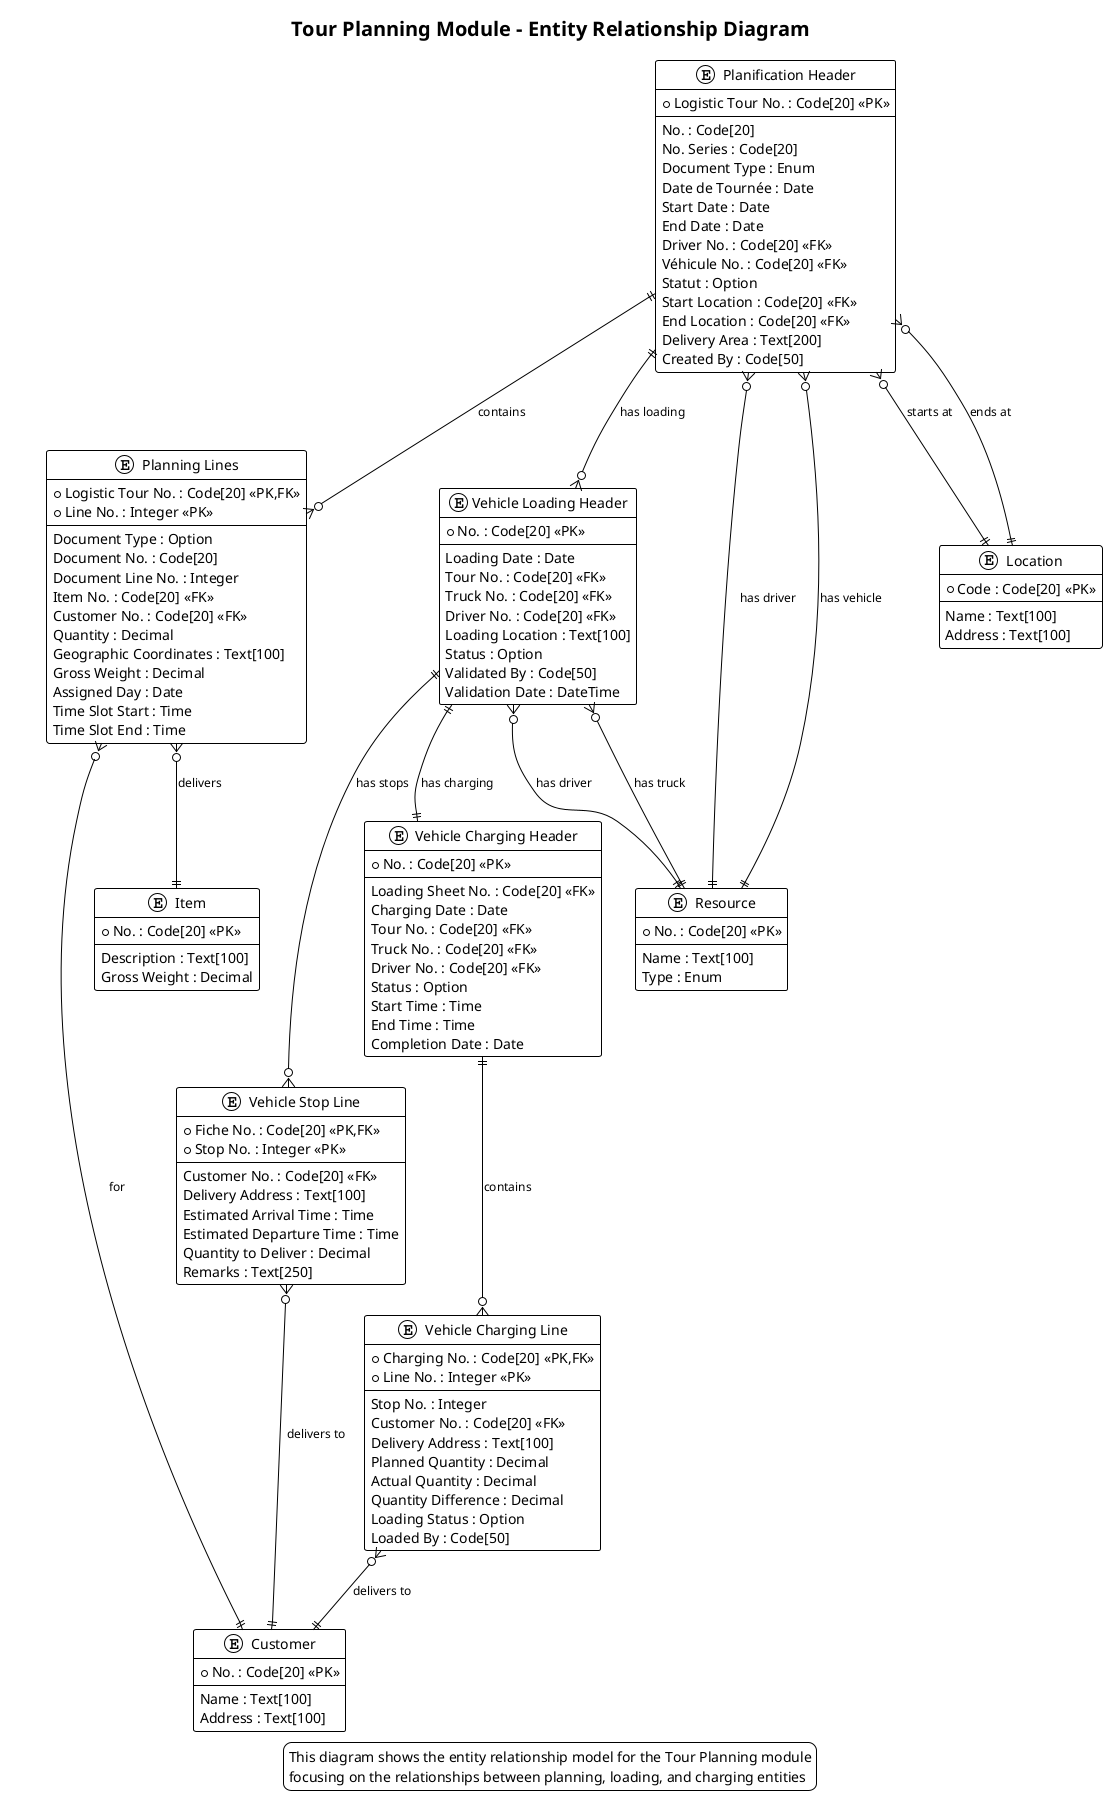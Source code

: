 @startuml Tour Planning ER Diagram
!theme plain
skinparam pageFormat A4
skinparam pageOrientation portrait
skinparam entityFontSize 14
skinparam arrowFontSize 12
skinparam titleFontSize 20
skinparam legendFontSize 14

title Tour Planning Module - Entity Relationship Diagram

entity "Planification Header" as PlanHeader {
  * Logistic Tour No. : Code[20] <<PK>>
  --
  No. : Code[20]
  No. Series : Code[20]
  Document Type : Enum
  Date de Tournée : Date
  Start Date : Date
  End Date : Date
  Driver No. : Code[20] <<FK>>
  Véhicule No. : Code[20] <<FK>>
  Statut : Option
  Start Location : Code[20] <<FK>>
  End Location : Code[20] <<FK>>
  Delivery Area : Text[200]
  Created By : Code[50]
}

entity "Planning Lines" as PlanLine {
  * Logistic Tour No. : Code[20] <<PK,FK>>
  * Line No. : Integer <<PK>>
  --
  Document Type : Option
  Document No. : Code[20]
  Document Line No. : Integer
  Item No. : Code[20] <<FK>>
  Customer No. : Code[20] <<FK>>
  Quantity : Decimal
  Geographic Coordinates : Text[100]
  Gross Weight : Decimal
  Assigned Day : Date
  Time Slot Start : Time
  Time Slot End : Time
}

entity "Vehicle Loading Header" as LoadHeader {
  * No. : Code[20] <<PK>>
  --
  Loading Date : Date
  Tour No. : Code[20] <<FK>>
  Truck No. : Code[20] <<FK>>
  Driver No. : Code[20] <<FK>>
  Loading Location : Text[100]
  Status : Option
  Validated By : Code[50]
  Validation Date : DateTime
}

entity "Vehicle Stop Line" as StopLine {
  * Fiche No. : Code[20] <<PK,FK>>
  * Stop No. : Integer <<PK>>
  --
  Customer No. : Code[20] <<FK>>
  Delivery Address : Text[100]
  Estimated Arrival Time : Time
  Estimated Departure Time : Time
  Quantity to Deliver : Decimal
  Remarks : Text[250]
}

entity "Vehicle Charging Header" as ChargeHeader {
  * No. : Code[20] <<PK>>
  --
  Loading Sheet No. : Code[20] <<FK>>
  Charging Date : Date
  Tour No. : Code[20] <<FK>>
  Truck No. : Code[20] <<FK>>
  Driver No. : Code[20] <<FK>>
  Status : Option
  Start Time : Time
  End Time : Time
  Completion Date : Date
}

entity "Vehicle Charging Line" as ChargeLine {
  * Charging No. : Code[20] <<PK,FK>>
  * Line No. : Integer <<PK>>
  --
  Stop No. : Integer
  Customer No. : Code[20] <<FK>>
  Delivery Address : Text[100]
  Planned Quantity : Decimal
  Actual Quantity : Decimal
  Quantity Difference : Decimal
  Loading Status : Option
  Loaded By : Code[50]
}

entity "Resource" as Resource {
  * No. : Code[20] <<PK>>
  --
  Name : Text[100]
  Type : Enum
}

entity "Customer" as Customer {
  * No. : Code[20] <<PK>>
  --
  Name : Text[100]
  Address : Text[100]
}

entity "Item" as Item {
  * No. : Code[20] <<PK>>
  --
  Description : Text[100]
  Gross Weight : Decimal
}

entity "Location" as Location {
  * Code : Code[20] <<PK>>
  --
  Name : Text[100]
  Address : Text[100]
}

PlanHeader ||--o{ PlanLine : "contains"
PlanHeader ||--o{ LoadHeader : "has loading"
LoadHeader ||--o{ StopLine : "has stops"
LoadHeader ||--|| ChargeHeader : "has charging"
ChargeHeader ||--o{ ChargeLine : "contains"
PlanHeader }o--|| Resource : "has driver"
PlanHeader }o--|| Resource : "has vehicle"
LoadHeader }o--|| Resource : "has driver"
LoadHeader }o--|| Resource : "has truck"
PlanLine }o--|| Customer : "for"
PlanLine }o--|| Item : "delivers"
StopLine }o--|| Customer : "delivers to"
ChargeLine }o--|| Customer : "delivers to"
PlanHeader }o--|| Location : "starts at"
PlanHeader }o--|| Location : "ends at"

legend
  This diagram shows the entity relationship model for the Tour Planning module
  focusing on the relationships between planning, loading, and charging entities
end legend

@enduml 